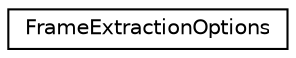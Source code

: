 digraph "Graphical Class Hierarchy"
{
  edge [fontname="Helvetica",fontsize="10",labelfontname="Helvetica",labelfontsize="10"];
  node [fontname="Helvetica",fontsize="10",shape=record];
  rankdir="LR";
  Node0 [label="FrameExtractionOptions",height=0.2,width=0.4,color="black", fillcolor="white", style="filled",URL="$structkaldi_1_1FrameExtractionOptions.html"];
}
